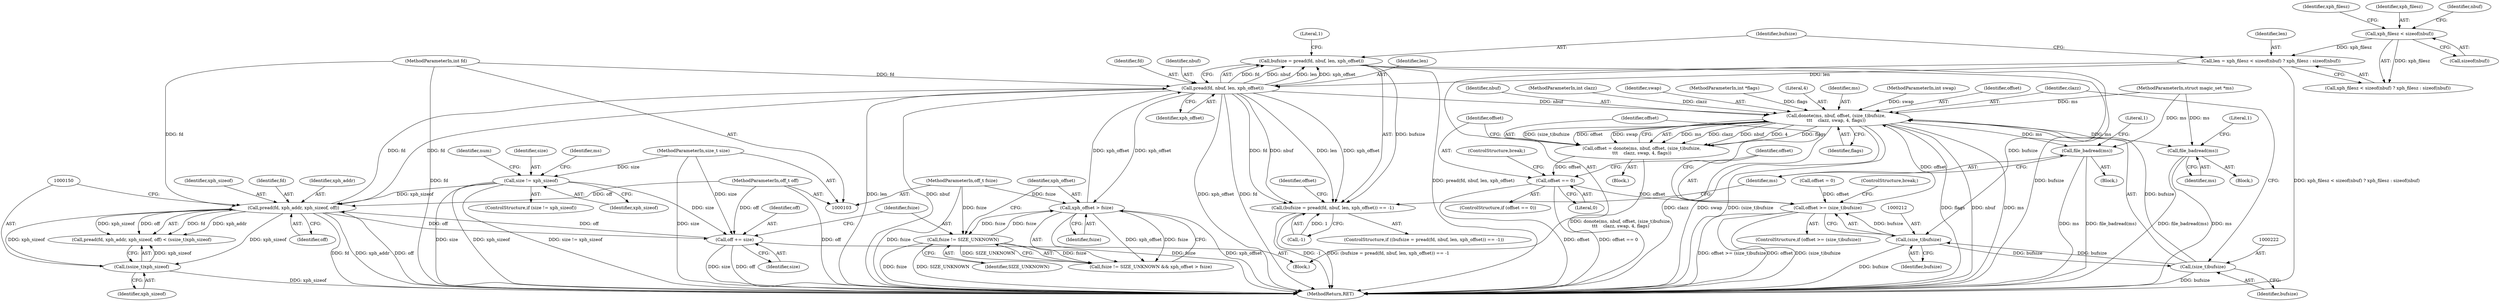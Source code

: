 digraph "0_file_ce90e05774dd77d86cfc8dfa6da57b32816841c4_3@API" {
"1000188" [label="(Call,bufsize = pread(fd, nbuf, len, xph_offset))"];
"1000190" [label="(Call,pread(fd, nbuf, len, xph_offset))"];
"1000144" [label="(Call,pread(fd, xph_addr, xph_sizeof, off))"];
"1000107" [label="(MethodParameterIn,int fd)"];
"1000149" [label="(Call,(ssize_t)xph_sizeof)"];
"1000121" [label="(Call,size != xph_sizeof)"];
"1000110" [label="(MethodParameterIn,size_t size)"];
"1000158" [label="(Call,off += size)"];
"1000108" [label="(MethodParameterIn,off_t off)"];
"1000176" [label="(Call,len = xph_filesz < sizeof(nbuf) ? xph_filesz : sizeof(nbuf))"];
"1000179" [label="(Call,xph_filesz < sizeof(nbuf))"];
"1000166" [label="(Call,xph_offset > fsize)"];
"1000163" [label="(Call,fsize != SIZE_UNKNOWN)"];
"1000111" [label="(MethodParameterIn,off_t fsize)"];
"1000187" [label="(Call,(bufsize = pread(fd, nbuf, len, xph_offset)) == -1)"];
"1000211" [label="(Call,(size_t)bufsize)"];
"1000209" [label="(Call,offset >= (size_t)bufsize)"];
"1000217" [label="(Call,donote(ms, nbuf, offset, (size_t)bufsize,\n\t\t\t    clazz, swap, 4, flags))"];
"1000153" [label="(Call,file_badread(ms))"];
"1000198" [label="(Call,file_badread(ms))"];
"1000215" [label="(Call,offset = donote(ms, nbuf, offset, (size_t)bufsize,\n\t\t\t    clazz, swap, 4, flags))"];
"1000229" [label="(Call,offset == 0)"];
"1000221" [label="(Call,(size_t)bufsize)"];
"1000219" [label="(Identifier,nbuf)"];
"1000211" [label="(Call,(size_t)bufsize)"];
"1000202" [label="(Literal,1)"];
"1000216" [label="(Identifier,offset)"];
"1000160" [label="(Identifier,size)"];
"1000208" [label="(ControlStructure,if (offset >= (size_t)bufsize))"];
"1000105" [label="(MethodParameterIn,int clazz)"];
"1000167" [label="(Identifier,xph_offset)"];
"1000224" [label="(Identifier,clazz)"];
"1000210" [label="(Identifier,offset)"];
"1000128" [label="(Identifier,ms)"];
"1000209" [label="(Call,offset >= (size_t)bufsize)"];
"1000107" [label="(MethodParameterIn,int fd)"];
"1000177" [label="(Identifier,len)"];
"1000231" [label="(Literal,0)"];
"1000138" [label="(Identifier,num)"];
"1000225" [label="(Identifier,swap)"];
"1000112" [label="(MethodParameterIn,int *flags)"];
"1000179" [label="(Call,xph_filesz < sizeof(nbuf))"];
"1000195" [label="(Call,-1)"];
"1000148" [label="(Identifier,off)"];
"1000154" [label="(Identifier,ms)"];
"1000151" [label="(Identifier,xph_sizeof)"];
"1000193" [label="(Identifier,len)"];
"1000149" [label="(Call,(ssize_t)xph_sizeof)"];
"1000235" [label="(MethodReturn,RET)"];
"1000120" [label="(ControlStructure,if (size != xph_sizeof))"];
"1000226" [label="(Literal,4)"];
"1000186" [label="(ControlStructure,if ((bufsize = pread(fd, nbuf, len, xph_offset)) == -1))"];
"1000176" [label="(Call,len = xph_filesz < sizeof(nbuf) ? xph_filesz : sizeof(nbuf))"];
"1000110" [label="(MethodParameterIn,size_t size)"];
"1000166" [label="(Call,xph_offset > fsize)"];
"1000123" [label="(Identifier,xph_sizeof)"];
"1000121" [label="(Call,size != xph_sizeof)"];
"1000197" [label="(Block,)"];
"1000108" [label="(MethodParameterIn,off_t off)"];
"1000194" [label="(Identifier,xph_offset)"];
"1000214" [label="(ControlStructure,break;)"];
"1000217" [label="(Call,donote(ms, nbuf, offset, (size_t)bufsize,\n\t\t\t    clazz, swap, 4, flags))"];
"1000183" [label="(Identifier,xph_filesz)"];
"1000232" [label="(ControlStructure,break;)"];
"1000111" [label="(MethodParameterIn,off_t fsize)"];
"1000158" [label="(Call,off += size)"];
"1000165" [label="(Identifier,SIZE_UNKNOWN)"];
"1000159" [label="(Identifier,off)"];
"1000162" [label="(Call,fsize != SIZE_UNKNOWN && xph_offset > fsize)"];
"1000122" [label="(Identifier,size)"];
"1000144" [label="(Call,pread(fd, xph_addr, xph_sizeof, off))"];
"1000189" [label="(Identifier,bufsize)"];
"1000147" [label="(Identifier,xph_sizeof)"];
"1000141" [label="(Block,)"];
"1000215" [label="(Call,offset = donote(ms, nbuf, offset, (size_t)bufsize,\n\t\t\t    clazz, swap, 4, flags))"];
"1000168" [label="(Identifier,fsize)"];
"1000187" [label="(Call,(bufsize = pread(fd, nbuf, len, xph_offset)) == -1)"];
"1000191" [label="(Identifier,fd)"];
"1000227" [label="(Identifier,flags)"];
"1000190" [label="(Call,pread(fd, nbuf, len, xph_offset))"];
"1000152" [label="(Block,)"];
"1000164" [label="(Identifier,fsize)"];
"1000204" [label="(Identifier,offset)"];
"1000153" [label="(Call,file_badread(ms))"];
"1000221" [label="(Call,(size_t)bufsize)"];
"1000145" [label="(Identifier,fd)"];
"1000199" [label="(Identifier,ms)"];
"1000218" [label="(Identifier,ms)"];
"1000213" [label="(Identifier,bufsize)"];
"1000207" [label="(Block,)"];
"1000163" [label="(Call,fsize != SIZE_UNKNOWN)"];
"1000106" [label="(MethodParameterIn,int swap)"];
"1000203" [label="(Call,offset = 0)"];
"1000230" [label="(Identifier,offset)"];
"1000143" [label="(Call,pread(fd, xph_addr, xph_sizeof, off) < (ssize_t)xph_sizeof)"];
"1000180" [label="(Identifier,xph_filesz)"];
"1000157" [label="(Literal,1)"];
"1000104" [label="(MethodParameterIn,struct magic_set *ms)"];
"1000220" [label="(Identifier,offset)"];
"1000185" [label="(Identifier,nbuf)"];
"1000181" [label="(Call,sizeof(nbuf))"];
"1000198" [label="(Call,file_badread(ms))"];
"1000228" [label="(ControlStructure,if (offset == 0))"];
"1000192" [label="(Identifier,nbuf)"];
"1000188" [label="(Call,bufsize = pread(fd, nbuf, len, xph_offset))"];
"1000196" [label="(Literal,1)"];
"1000223" [label="(Identifier,bufsize)"];
"1000178" [label="(Call,xph_filesz < sizeof(nbuf) ? xph_filesz : sizeof(nbuf))"];
"1000146" [label="(Identifier,xph_addr)"];
"1000229" [label="(Call,offset == 0)"];
"1000188" -> "1000187"  [label="AST: "];
"1000188" -> "1000190"  [label="CFG: "];
"1000189" -> "1000188"  [label="AST: "];
"1000190" -> "1000188"  [label="AST: "];
"1000196" -> "1000188"  [label="CFG: "];
"1000188" -> "1000235"  [label="DDG: pread(fd, nbuf, len, xph_offset)"];
"1000188" -> "1000235"  [label="DDG: bufsize"];
"1000188" -> "1000187"  [label="DDG: bufsize"];
"1000190" -> "1000188"  [label="DDG: fd"];
"1000190" -> "1000188"  [label="DDG: nbuf"];
"1000190" -> "1000188"  [label="DDG: len"];
"1000190" -> "1000188"  [label="DDG: xph_offset"];
"1000188" -> "1000211"  [label="DDG: bufsize"];
"1000190" -> "1000194"  [label="CFG: "];
"1000191" -> "1000190"  [label="AST: "];
"1000192" -> "1000190"  [label="AST: "];
"1000193" -> "1000190"  [label="AST: "];
"1000194" -> "1000190"  [label="AST: "];
"1000190" -> "1000235"  [label="DDG: xph_offset"];
"1000190" -> "1000235"  [label="DDG: fd"];
"1000190" -> "1000235"  [label="DDG: len"];
"1000190" -> "1000235"  [label="DDG: nbuf"];
"1000190" -> "1000144"  [label="DDG: fd"];
"1000190" -> "1000166"  [label="DDG: xph_offset"];
"1000190" -> "1000187"  [label="DDG: fd"];
"1000190" -> "1000187"  [label="DDG: nbuf"];
"1000190" -> "1000187"  [label="DDG: len"];
"1000190" -> "1000187"  [label="DDG: xph_offset"];
"1000144" -> "1000190"  [label="DDG: fd"];
"1000107" -> "1000190"  [label="DDG: fd"];
"1000176" -> "1000190"  [label="DDG: len"];
"1000166" -> "1000190"  [label="DDG: xph_offset"];
"1000190" -> "1000217"  [label="DDG: nbuf"];
"1000144" -> "1000143"  [label="AST: "];
"1000144" -> "1000148"  [label="CFG: "];
"1000145" -> "1000144"  [label="AST: "];
"1000146" -> "1000144"  [label="AST: "];
"1000147" -> "1000144"  [label="AST: "];
"1000148" -> "1000144"  [label="AST: "];
"1000150" -> "1000144"  [label="CFG: "];
"1000144" -> "1000235"  [label="DDG: off"];
"1000144" -> "1000235"  [label="DDG: fd"];
"1000144" -> "1000235"  [label="DDG: xph_addr"];
"1000144" -> "1000143"  [label="DDG: fd"];
"1000144" -> "1000143"  [label="DDG: xph_addr"];
"1000144" -> "1000143"  [label="DDG: xph_sizeof"];
"1000144" -> "1000143"  [label="DDG: off"];
"1000107" -> "1000144"  [label="DDG: fd"];
"1000149" -> "1000144"  [label="DDG: xph_sizeof"];
"1000121" -> "1000144"  [label="DDG: xph_sizeof"];
"1000158" -> "1000144"  [label="DDG: off"];
"1000108" -> "1000144"  [label="DDG: off"];
"1000144" -> "1000149"  [label="DDG: xph_sizeof"];
"1000144" -> "1000158"  [label="DDG: off"];
"1000107" -> "1000103"  [label="AST: "];
"1000107" -> "1000235"  [label="DDG: fd"];
"1000149" -> "1000143"  [label="AST: "];
"1000149" -> "1000151"  [label="CFG: "];
"1000150" -> "1000149"  [label="AST: "];
"1000151" -> "1000149"  [label="AST: "];
"1000143" -> "1000149"  [label="CFG: "];
"1000149" -> "1000235"  [label="DDG: xph_sizeof"];
"1000149" -> "1000143"  [label="DDG: xph_sizeof"];
"1000121" -> "1000120"  [label="AST: "];
"1000121" -> "1000123"  [label="CFG: "];
"1000122" -> "1000121"  [label="AST: "];
"1000123" -> "1000121"  [label="AST: "];
"1000128" -> "1000121"  [label="CFG: "];
"1000138" -> "1000121"  [label="CFG: "];
"1000121" -> "1000235"  [label="DDG: xph_sizeof"];
"1000121" -> "1000235"  [label="DDG: size != xph_sizeof"];
"1000121" -> "1000235"  [label="DDG: size"];
"1000110" -> "1000121"  [label="DDG: size"];
"1000121" -> "1000158"  [label="DDG: size"];
"1000110" -> "1000103"  [label="AST: "];
"1000110" -> "1000235"  [label="DDG: size"];
"1000110" -> "1000158"  [label="DDG: size"];
"1000158" -> "1000141"  [label="AST: "];
"1000158" -> "1000160"  [label="CFG: "];
"1000159" -> "1000158"  [label="AST: "];
"1000160" -> "1000158"  [label="AST: "];
"1000164" -> "1000158"  [label="CFG: "];
"1000158" -> "1000235"  [label="DDG: off"];
"1000158" -> "1000235"  [label="DDG: size"];
"1000108" -> "1000158"  [label="DDG: off"];
"1000108" -> "1000103"  [label="AST: "];
"1000108" -> "1000235"  [label="DDG: off"];
"1000176" -> "1000141"  [label="AST: "];
"1000176" -> "1000178"  [label="CFG: "];
"1000177" -> "1000176"  [label="AST: "];
"1000178" -> "1000176"  [label="AST: "];
"1000189" -> "1000176"  [label="CFG: "];
"1000176" -> "1000235"  [label="DDG: xph_filesz < sizeof(nbuf) ? xph_filesz : sizeof(nbuf)"];
"1000179" -> "1000176"  [label="DDG: xph_filesz"];
"1000179" -> "1000178"  [label="AST: "];
"1000179" -> "1000181"  [label="CFG: "];
"1000180" -> "1000179"  [label="AST: "];
"1000181" -> "1000179"  [label="AST: "];
"1000183" -> "1000179"  [label="CFG: "];
"1000185" -> "1000179"  [label="CFG: "];
"1000179" -> "1000178"  [label="DDG: xph_filesz"];
"1000166" -> "1000162"  [label="AST: "];
"1000166" -> "1000168"  [label="CFG: "];
"1000167" -> "1000166"  [label="AST: "];
"1000168" -> "1000166"  [label="AST: "];
"1000162" -> "1000166"  [label="CFG: "];
"1000166" -> "1000235"  [label="DDG: fsize"];
"1000166" -> "1000235"  [label="DDG: xph_offset"];
"1000166" -> "1000163"  [label="DDG: fsize"];
"1000166" -> "1000162"  [label="DDG: xph_offset"];
"1000166" -> "1000162"  [label="DDG: fsize"];
"1000163" -> "1000166"  [label="DDG: fsize"];
"1000111" -> "1000166"  [label="DDG: fsize"];
"1000163" -> "1000162"  [label="AST: "];
"1000163" -> "1000165"  [label="CFG: "];
"1000164" -> "1000163"  [label="AST: "];
"1000165" -> "1000163"  [label="AST: "];
"1000167" -> "1000163"  [label="CFG: "];
"1000162" -> "1000163"  [label="CFG: "];
"1000163" -> "1000235"  [label="DDG: fsize"];
"1000163" -> "1000235"  [label="DDG: SIZE_UNKNOWN"];
"1000163" -> "1000162"  [label="DDG: fsize"];
"1000163" -> "1000162"  [label="DDG: SIZE_UNKNOWN"];
"1000111" -> "1000163"  [label="DDG: fsize"];
"1000111" -> "1000103"  [label="AST: "];
"1000111" -> "1000235"  [label="DDG: fsize"];
"1000187" -> "1000186"  [label="AST: "];
"1000187" -> "1000195"  [label="CFG: "];
"1000195" -> "1000187"  [label="AST: "];
"1000199" -> "1000187"  [label="CFG: "];
"1000204" -> "1000187"  [label="CFG: "];
"1000187" -> "1000235"  [label="DDG: (bufsize = pread(fd, nbuf, len, xph_offset)) == -1"];
"1000187" -> "1000235"  [label="DDG: -1"];
"1000195" -> "1000187"  [label="DDG: 1"];
"1000211" -> "1000209"  [label="AST: "];
"1000211" -> "1000213"  [label="CFG: "];
"1000212" -> "1000211"  [label="AST: "];
"1000213" -> "1000211"  [label="AST: "];
"1000209" -> "1000211"  [label="CFG: "];
"1000211" -> "1000235"  [label="DDG: bufsize"];
"1000211" -> "1000209"  [label="DDG: bufsize"];
"1000221" -> "1000211"  [label="DDG: bufsize"];
"1000211" -> "1000221"  [label="DDG: bufsize"];
"1000209" -> "1000208"  [label="AST: "];
"1000210" -> "1000209"  [label="AST: "];
"1000214" -> "1000209"  [label="CFG: "];
"1000216" -> "1000209"  [label="CFG: "];
"1000209" -> "1000235"  [label="DDG: offset >= (size_t)bufsize"];
"1000209" -> "1000235"  [label="DDG: offset"];
"1000209" -> "1000235"  [label="DDG: (size_t)bufsize"];
"1000229" -> "1000209"  [label="DDG: offset"];
"1000203" -> "1000209"  [label="DDG: offset"];
"1000209" -> "1000217"  [label="DDG: offset"];
"1000217" -> "1000215"  [label="AST: "];
"1000217" -> "1000227"  [label="CFG: "];
"1000218" -> "1000217"  [label="AST: "];
"1000219" -> "1000217"  [label="AST: "];
"1000220" -> "1000217"  [label="AST: "];
"1000221" -> "1000217"  [label="AST: "];
"1000224" -> "1000217"  [label="AST: "];
"1000225" -> "1000217"  [label="AST: "];
"1000226" -> "1000217"  [label="AST: "];
"1000227" -> "1000217"  [label="AST: "];
"1000215" -> "1000217"  [label="CFG: "];
"1000217" -> "1000235"  [label="DDG: swap"];
"1000217" -> "1000235"  [label="DDG: (size_t)bufsize"];
"1000217" -> "1000235"  [label="DDG: flags"];
"1000217" -> "1000235"  [label="DDG: nbuf"];
"1000217" -> "1000235"  [label="DDG: ms"];
"1000217" -> "1000235"  [label="DDG: clazz"];
"1000217" -> "1000153"  [label="DDG: ms"];
"1000217" -> "1000198"  [label="DDG: ms"];
"1000217" -> "1000215"  [label="DDG: ms"];
"1000217" -> "1000215"  [label="DDG: clazz"];
"1000217" -> "1000215"  [label="DDG: nbuf"];
"1000217" -> "1000215"  [label="DDG: 4"];
"1000217" -> "1000215"  [label="DDG: flags"];
"1000217" -> "1000215"  [label="DDG: (size_t)bufsize"];
"1000217" -> "1000215"  [label="DDG: offset"];
"1000217" -> "1000215"  [label="DDG: swap"];
"1000104" -> "1000217"  [label="DDG: ms"];
"1000221" -> "1000217"  [label="DDG: bufsize"];
"1000105" -> "1000217"  [label="DDG: clazz"];
"1000106" -> "1000217"  [label="DDG: swap"];
"1000112" -> "1000217"  [label="DDG: flags"];
"1000153" -> "1000152"  [label="AST: "];
"1000153" -> "1000154"  [label="CFG: "];
"1000154" -> "1000153"  [label="AST: "];
"1000157" -> "1000153"  [label="CFG: "];
"1000153" -> "1000235"  [label="DDG: ms"];
"1000153" -> "1000235"  [label="DDG: file_badread(ms)"];
"1000104" -> "1000153"  [label="DDG: ms"];
"1000198" -> "1000197"  [label="AST: "];
"1000198" -> "1000199"  [label="CFG: "];
"1000199" -> "1000198"  [label="AST: "];
"1000202" -> "1000198"  [label="CFG: "];
"1000198" -> "1000235"  [label="DDG: ms"];
"1000198" -> "1000235"  [label="DDG: file_badread(ms)"];
"1000104" -> "1000198"  [label="DDG: ms"];
"1000215" -> "1000207"  [label="AST: "];
"1000216" -> "1000215"  [label="AST: "];
"1000230" -> "1000215"  [label="CFG: "];
"1000215" -> "1000235"  [label="DDG: donote(ms, nbuf, offset, (size_t)bufsize,\n\t\t\t    clazz, swap, 4, flags)"];
"1000215" -> "1000229"  [label="DDG: offset"];
"1000229" -> "1000228"  [label="AST: "];
"1000229" -> "1000231"  [label="CFG: "];
"1000230" -> "1000229"  [label="AST: "];
"1000231" -> "1000229"  [label="AST: "];
"1000210" -> "1000229"  [label="CFG: "];
"1000232" -> "1000229"  [label="CFG: "];
"1000229" -> "1000235"  [label="DDG: offset == 0"];
"1000229" -> "1000235"  [label="DDG: offset"];
"1000221" -> "1000223"  [label="CFG: "];
"1000222" -> "1000221"  [label="AST: "];
"1000223" -> "1000221"  [label="AST: "];
"1000224" -> "1000221"  [label="CFG: "];
"1000221" -> "1000235"  [label="DDG: bufsize"];
}
